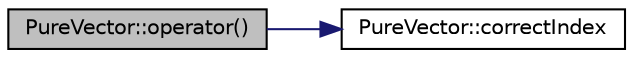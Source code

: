 digraph "PureVector::operator()"
{
 // LATEX_PDF_SIZE
  edge [fontname="Helvetica",fontsize="10",labelfontname="Helvetica",labelfontsize="10"];
  node [fontname="Helvetica",fontsize="10",shape=record];
  rankdir="LR";
  Node1 [label="PureVector::operator()",height=0.2,width=0.4,color="black", fillcolor="grey75", style="filled", fontcolor="black",tooltip="Access element operator."];
  Node1 -> Node2 [color="midnightblue",fontsize="10",style="solid",fontname="Helvetica"];
  Node2 [label="PureVector::correctIndex",height=0.2,width=0.4,color="black", fillcolor="white", style="filled",URL="$class_pure_vector.html#a3a76805b3935eadb52ac7cf41dfd981b",tooltip=" "];
}
